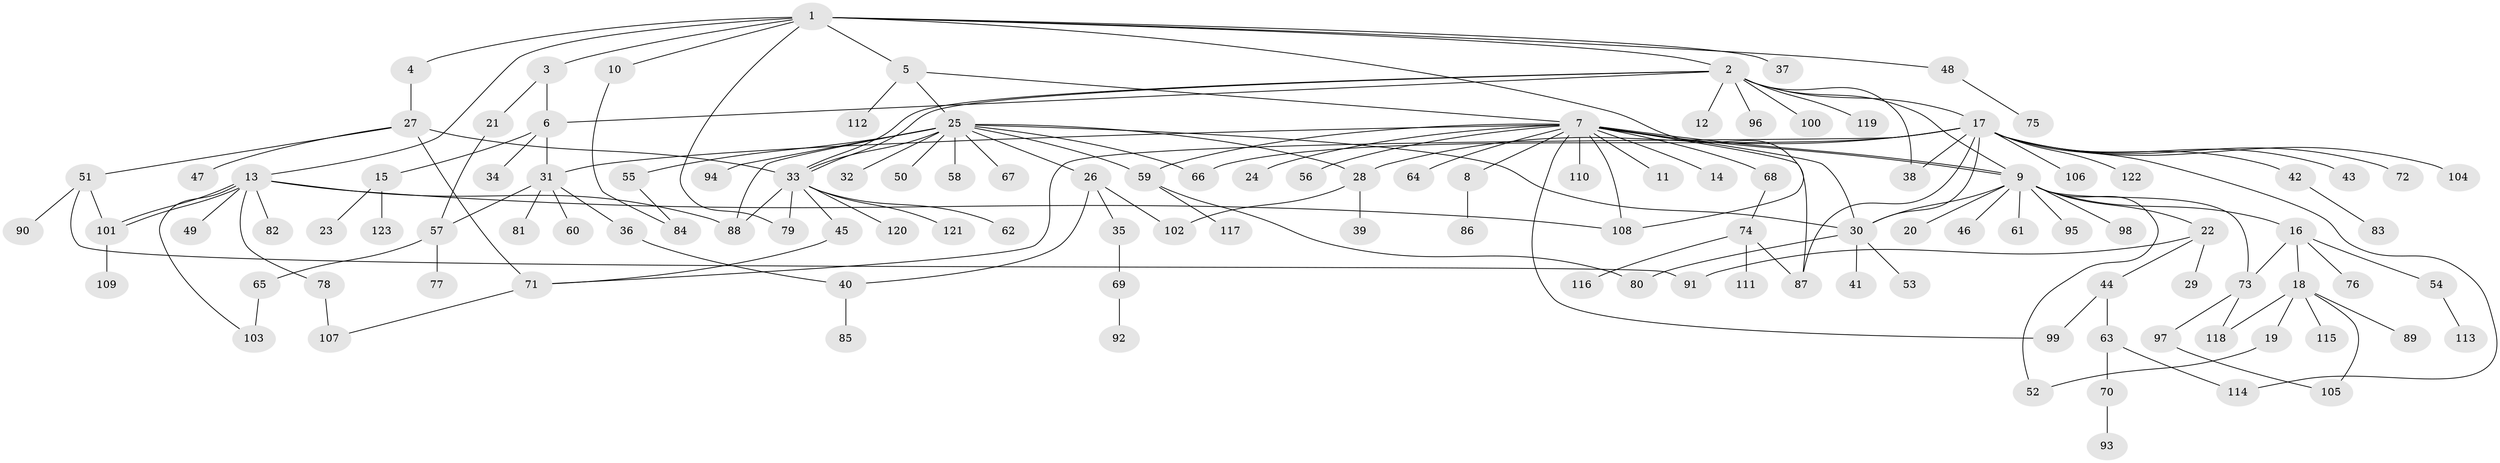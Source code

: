 // coarse degree distribution, {1: 0.4482758620689655, 15: 0.011494252873563218, 9: 0.022988505747126436, 4: 0.09195402298850575, 3: 0.11494252873563218, 2: 0.20689655172413793, 13: 0.022988505747126436, 6: 0.022988505747126436, 7: 0.011494252873563218, 5: 0.022988505747126436, 11: 0.011494252873563218, 8: 0.011494252873563218}
// Generated by graph-tools (version 1.1) at 2025/36/03/04/25 23:36:49]
// undirected, 123 vertices, 161 edges
graph export_dot {
  node [color=gray90,style=filled];
  1;
  2;
  3;
  4;
  5;
  6;
  7;
  8;
  9;
  10;
  11;
  12;
  13;
  14;
  15;
  16;
  17;
  18;
  19;
  20;
  21;
  22;
  23;
  24;
  25;
  26;
  27;
  28;
  29;
  30;
  31;
  32;
  33;
  34;
  35;
  36;
  37;
  38;
  39;
  40;
  41;
  42;
  43;
  44;
  45;
  46;
  47;
  48;
  49;
  50;
  51;
  52;
  53;
  54;
  55;
  56;
  57;
  58;
  59;
  60;
  61;
  62;
  63;
  64;
  65;
  66;
  67;
  68;
  69;
  70;
  71;
  72;
  73;
  74;
  75;
  76;
  77;
  78;
  79;
  80;
  81;
  82;
  83;
  84;
  85;
  86;
  87;
  88;
  89;
  90;
  91;
  92;
  93;
  94;
  95;
  96;
  97;
  98;
  99;
  100;
  101;
  102;
  103;
  104;
  105;
  106;
  107;
  108;
  109;
  110;
  111;
  112;
  113;
  114;
  115;
  116;
  117;
  118;
  119;
  120;
  121;
  122;
  123;
  1 -- 2;
  1 -- 3;
  1 -- 4;
  1 -- 5;
  1 -- 10;
  1 -- 13;
  1 -- 37;
  1 -- 48;
  1 -- 79;
  1 -- 108;
  2 -- 6;
  2 -- 9;
  2 -- 12;
  2 -- 17;
  2 -- 33;
  2 -- 33;
  2 -- 38;
  2 -- 96;
  2 -- 100;
  2 -- 119;
  3 -- 6;
  3 -- 21;
  4 -- 27;
  5 -- 7;
  5 -- 25;
  5 -- 112;
  6 -- 15;
  6 -- 31;
  6 -- 34;
  7 -- 8;
  7 -- 9;
  7 -- 9;
  7 -- 11;
  7 -- 14;
  7 -- 24;
  7 -- 30;
  7 -- 31;
  7 -- 56;
  7 -- 59;
  7 -- 64;
  7 -- 68;
  7 -- 87;
  7 -- 99;
  7 -- 108;
  7 -- 110;
  8 -- 86;
  9 -- 16;
  9 -- 20;
  9 -- 22;
  9 -- 30;
  9 -- 46;
  9 -- 52;
  9 -- 61;
  9 -- 73;
  9 -- 95;
  9 -- 98;
  10 -- 84;
  13 -- 49;
  13 -- 78;
  13 -- 82;
  13 -- 88;
  13 -- 101;
  13 -- 101;
  13 -- 103;
  13 -- 108;
  15 -- 23;
  15 -- 123;
  16 -- 18;
  16 -- 54;
  16 -- 73;
  16 -- 76;
  17 -- 28;
  17 -- 30;
  17 -- 38;
  17 -- 42;
  17 -- 43;
  17 -- 66;
  17 -- 71;
  17 -- 72;
  17 -- 87;
  17 -- 104;
  17 -- 106;
  17 -- 114;
  17 -- 122;
  18 -- 19;
  18 -- 89;
  18 -- 105;
  18 -- 115;
  18 -- 118;
  19 -- 52;
  21 -- 57;
  22 -- 29;
  22 -- 44;
  22 -- 91;
  25 -- 26;
  25 -- 28;
  25 -- 30;
  25 -- 32;
  25 -- 33;
  25 -- 50;
  25 -- 55;
  25 -- 58;
  25 -- 59;
  25 -- 66;
  25 -- 67;
  25 -- 88;
  25 -- 94;
  26 -- 35;
  26 -- 40;
  26 -- 102;
  27 -- 33;
  27 -- 47;
  27 -- 51;
  27 -- 71;
  28 -- 39;
  28 -- 102;
  30 -- 41;
  30 -- 53;
  30 -- 80;
  31 -- 36;
  31 -- 57;
  31 -- 60;
  31 -- 81;
  33 -- 45;
  33 -- 62;
  33 -- 79;
  33 -- 88;
  33 -- 120;
  33 -- 121;
  35 -- 69;
  36 -- 40;
  40 -- 85;
  42 -- 83;
  44 -- 63;
  44 -- 99;
  45 -- 71;
  48 -- 75;
  51 -- 90;
  51 -- 91;
  51 -- 101;
  54 -- 113;
  55 -- 84;
  57 -- 65;
  57 -- 77;
  59 -- 80;
  59 -- 117;
  63 -- 70;
  63 -- 114;
  65 -- 103;
  68 -- 74;
  69 -- 92;
  70 -- 93;
  71 -- 107;
  73 -- 97;
  73 -- 118;
  74 -- 87;
  74 -- 111;
  74 -- 116;
  78 -- 107;
  97 -- 105;
  101 -- 109;
}
